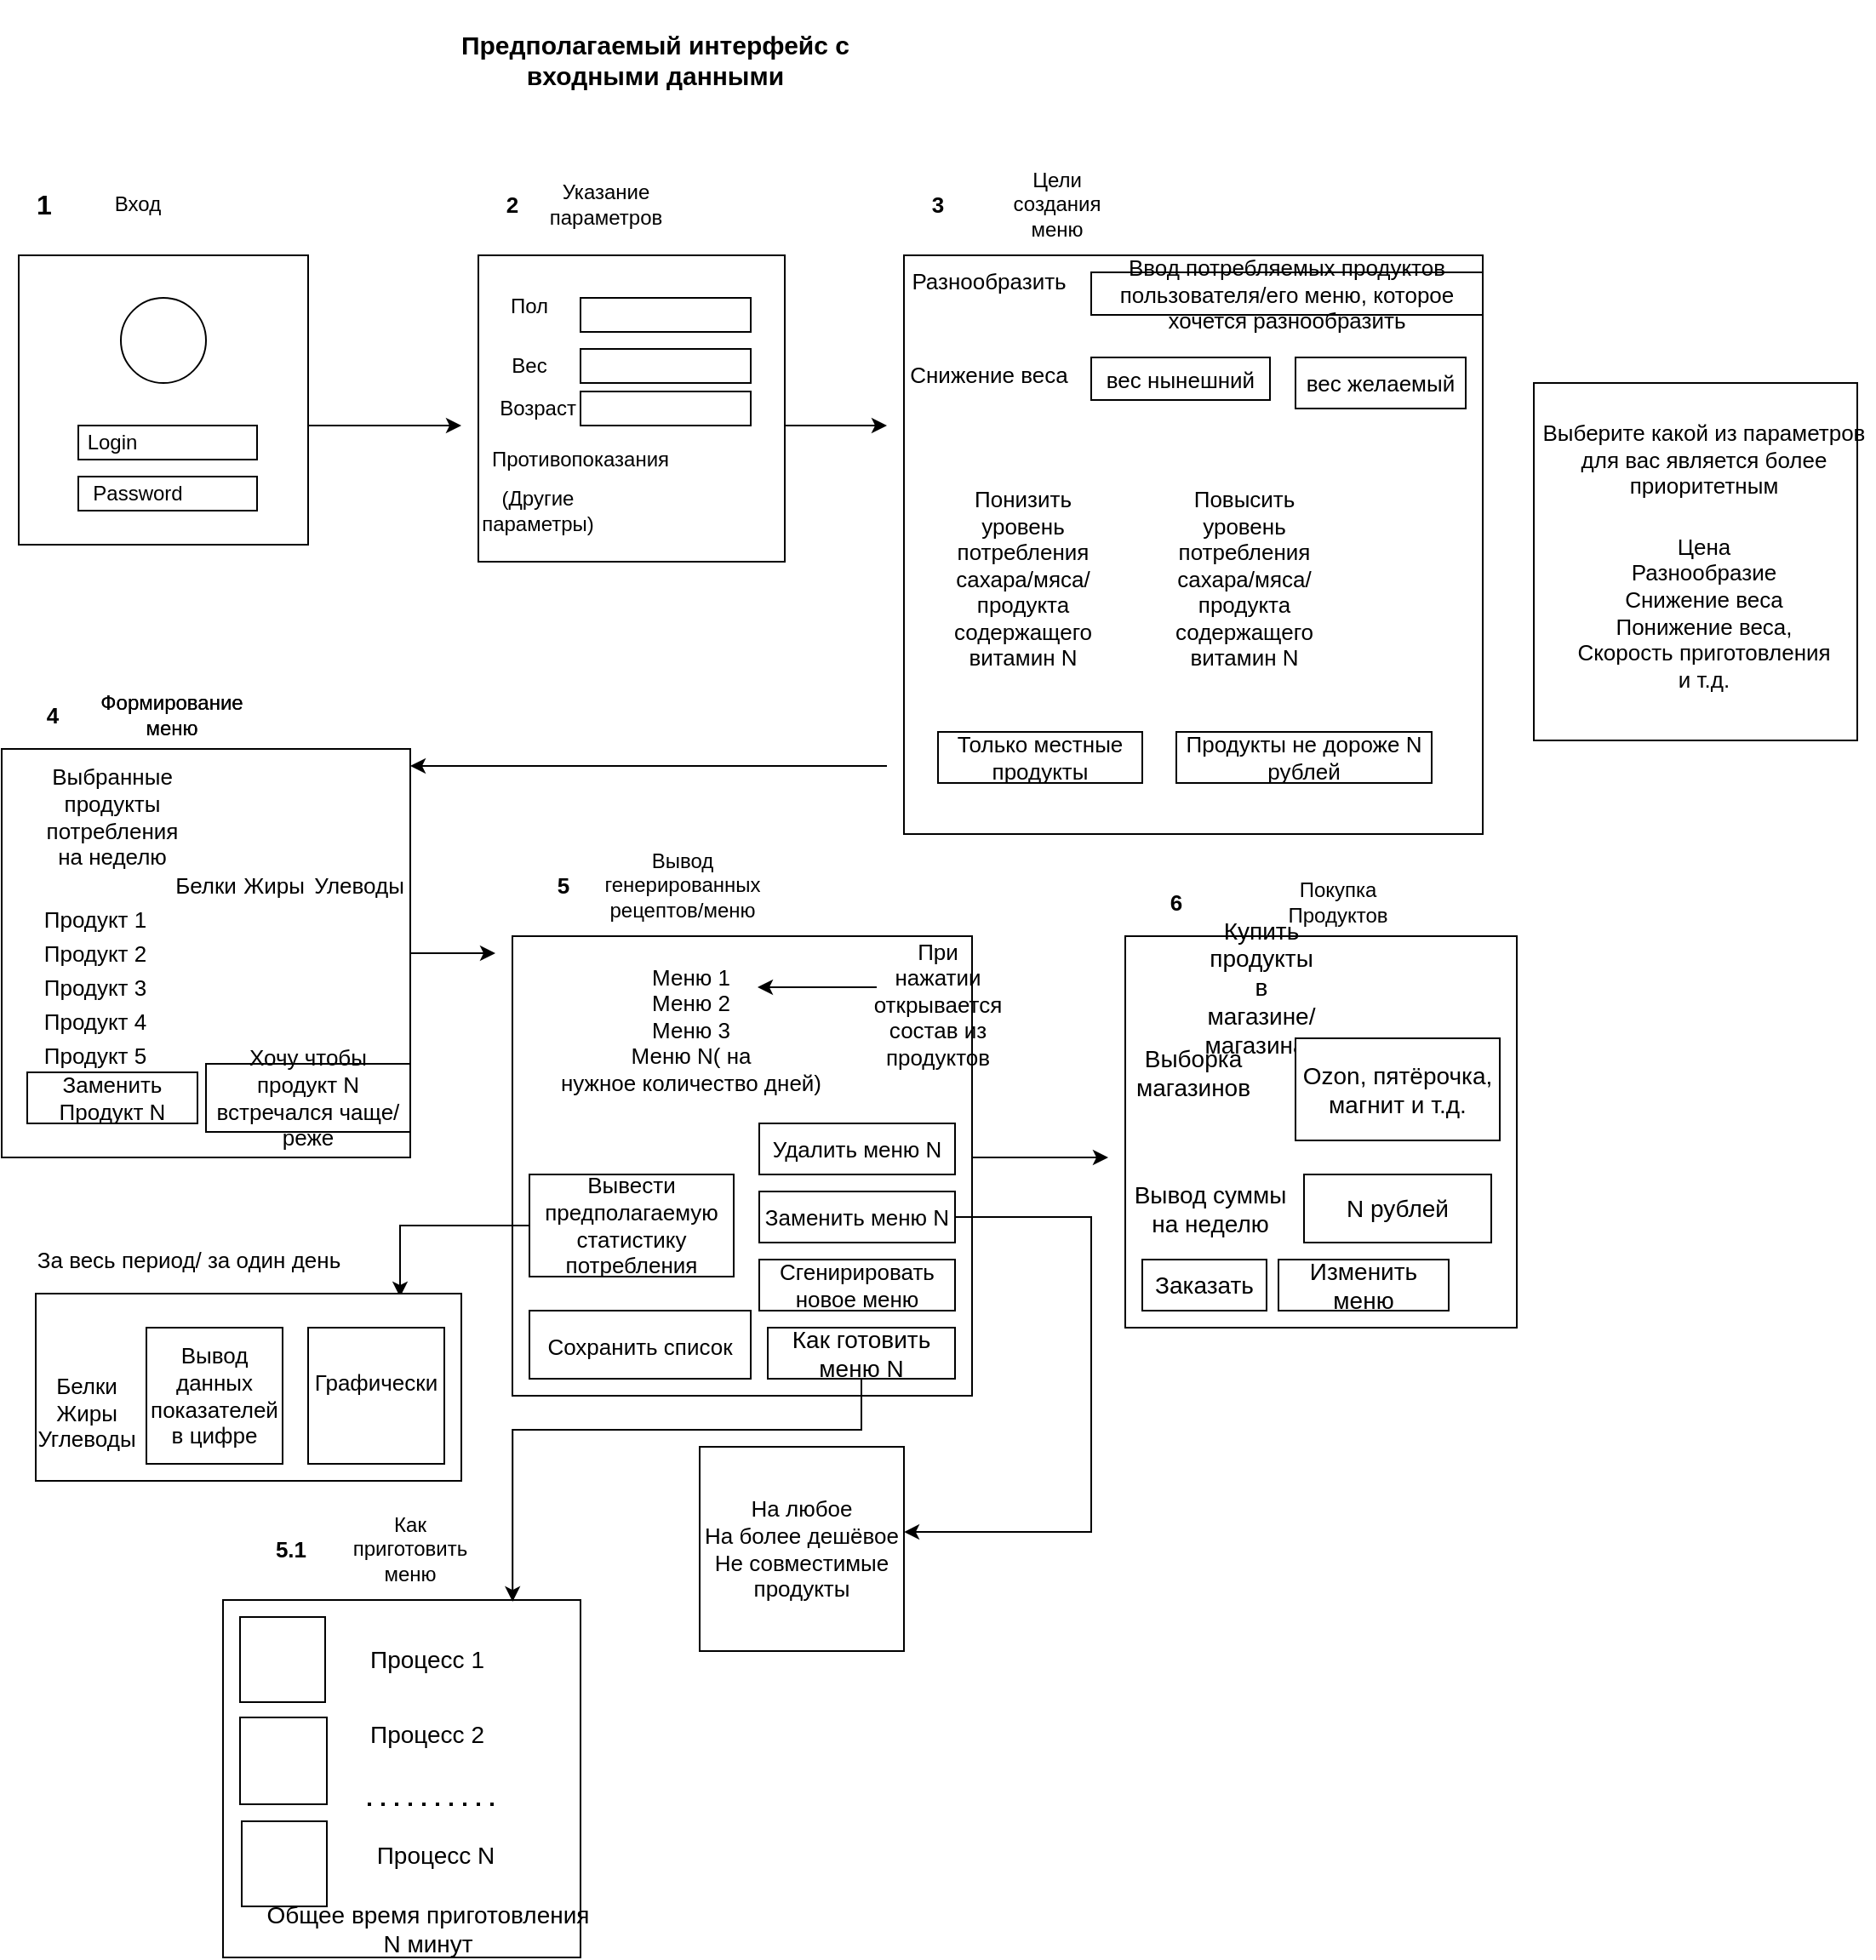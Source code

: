 <mxfile version="13.6.10" type="github"><diagram id="qSeD7BWFxIaJX6zJOmda" name="Page-1"><mxGraphModel dx="1422" dy="801" grid="1" gridSize="10" guides="1" tooltips="1" connect="1" arrows="1" fold="1" page="1" pageScale="1" pageWidth="827" pageHeight="1169" math="0" shadow="0"><root><mxCell id="0"/><mxCell id="1" parent="0"/><mxCell id="6bEzkZkyCB4shjXPlCch-1" value="" style="whiteSpace=wrap;html=1;aspect=fixed;" parent="1" vertex="1"><mxGeometry x="40" y="240" width="170" height="170" as="geometry"/></mxCell><mxCell id="6bEzkZkyCB4shjXPlCch-2" value="&lt;b&gt;&lt;font style=&quot;font-size: 15px&quot;&gt;Предполагаемый интерфейс с входными данными&lt;br&gt;&lt;/font&gt;&lt;/b&gt;" style="text;html=1;strokeColor=none;fillColor=none;align=center;verticalAlign=middle;whiteSpace=wrap;rounded=0;" parent="1" vertex="1"><mxGeometry x="284" y="90" width="260" height="70" as="geometry"/></mxCell><mxCell id="6bEzkZkyCB4shjXPlCch-3" value="" style="ellipse;whiteSpace=wrap;html=1;aspect=fixed;" parent="1" vertex="1"><mxGeometry x="100" y="265" width="50" height="50" as="geometry"/></mxCell><mxCell id="6bEzkZkyCB4shjXPlCch-4" value="" style="rounded=0;whiteSpace=wrap;html=1;" parent="1" vertex="1"><mxGeometry x="75" y="370" width="105" height="20" as="geometry"/></mxCell><mxCell id="6bEzkZkyCB4shjXPlCch-5" value="" style="rounded=0;whiteSpace=wrap;html=1;" parent="1" vertex="1"><mxGeometry x="75" y="340" width="105" height="20" as="geometry"/></mxCell><mxCell id="6bEzkZkyCB4shjXPlCch-7" value="Вход" style="text;html=1;strokeColor=none;fillColor=none;align=center;verticalAlign=middle;whiteSpace=wrap;rounded=0;" parent="1" vertex="1"><mxGeometry x="90" y="200" width="40" height="20" as="geometry"/></mxCell><mxCell id="6bEzkZkyCB4shjXPlCch-10" value="Login" style="text;html=1;strokeColor=none;fillColor=none;align=center;verticalAlign=middle;whiteSpace=wrap;rounded=0;" parent="1" vertex="1"><mxGeometry x="75" y="340" width="40" height="20" as="geometry"/></mxCell><mxCell id="6bEzkZkyCB4shjXPlCch-11" value="Password" style="text;html=1;strokeColor=none;fillColor=none;align=center;verticalAlign=middle;whiteSpace=wrap;rounded=0;" parent="1" vertex="1"><mxGeometry x="90" y="370" width="40" height="20" as="geometry"/></mxCell><mxCell id="6bEzkZkyCB4shjXPlCch-13" value="" style="whiteSpace=wrap;html=1;aspect=fixed;" parent="1" vertex="1"><mxGeometry x="310" y="240" width="180" height="180" as="geometry"/></mxCell><mxCell id="6bEzkZkyCB4shjXPlCch-14" value="" style="endArrow=classic;html=1;fontStyle=1;fontSize=18;" parent="1" edge="1"><mxGeometry width="50" height="50" relative="1" as="geometry"><mxPoint x="210" y="340" as="sourcePoint"/><mxPoint x="300" y="340" as="targetPoint"/></mxGeometry></mxCell><mxCell id="6bEzkZkyCB4shjXPlCch-15" value="&lt;font size=&quot;1&quot;&gt;&lt;b style=&quot;font-size: 16px&quot;&gt;1&lt;/b&gt;&lt;/font&gt;" style="text;html=1;strokeColor=none;fillColor=none;align=center;verticalAlign=middle;whiteSpace=wrap;rounded=0;" parent="1" vertex="1"><mxGeometry x="35" y="200" width="40" height="20" as="geometry"/></mxCell><mxCell id="6bEzkZkyCB4shjXPlCch-16" value="Указание параметров" style="text;html=1;strokeColor=none;fillColor=none;align=center;verticalAlign=middle;whiteSpace=wrap;rounded=0;" parent="1" vertex="1"><mxGeometry x="365" y="200" width="40" height="20" as="geometry"/></mxCell><mxCell id="6bEzkZkyCB4shjXPlCch-17" value="&lt;span style=&quot;font-size: 13px;&quot;&gt;2&lt;/span&gt;" style="text;html=1;strokeColor=none;fillColor=none;align=center;verticalAlign=middle;whiteSpace=wrap;rounded=0;fontSize=13;fontStyle=1" parent="1" vertex="1"><mxGeometry x="310" y="200" width="40" height="20" as="geometry"/></mxCell><mxCell id="6bEzkZkyCB4shjXPlCch-18" value="Пол" style="text;html=1;strokeColor=none;fillColor=none;align=center;verticalAlign=middle;whiteSpace=wrap;rounded=0;" parent="1" vertex="1"><mxGeometry x="320" y="260" width="40" height="20" as="geometry"/></mxCell><mxCell id="6bEzkZkyCB4shjXPlCch-19" value="Вес" style="text;html=1;strokeColor=none;fillColor=none;align=center;verticalAlign=middle;whiteSpace=wrap;rounded=0;" parent="1" vertex="1"><mxGeometry x="320" y="295" width="40" height="20" as="geometry"/></mxCell><mxCell id="6bEzkZkyCB4shjXPlCch-20" value="Возраст" style="text;html=1;strokeColor=none;fillColor=none;align=center;verticalAlign=middle;whiteSpace=wrap;rounded=0;" parent="1" vertex="1"><mxGeometry x="325" y="320" width="40" height="20" as="geometry"/></mxCell><mxCell id="6bEzkZkyCB4shjXPlCch-21" value="Противопоказания" style="text;html=1;strokeColor=none;fillColor=none;align=center;verticalAlign=middle;whiteSpace=wrap;rounded=0;" parent="1" vertex="1"><mxGeometry x="350" y="350" width="40" height="20" as="geometry"/></mxCell><mxCell id="6bEzkZkyCB4shjXPlCch-22" value="(Другие параметры)" style="text;html=1;strokeColor=none;fillColor=none;align=center;verticalAlign=middle;whiteSpace=wrap;rounded=0;" parent="1" vertex="1"><mxGeometry x="325" y="380" width="40" height="20" as="geometry"/></mxCell><mxCell id="6bEzkZkyCB4shjXPlCch-23" value="" style="rounded=0;whiteSpace=wrap;html=1;" parent="1" vertex="1"><mxGeometry x="370" y="265" width="100" height="20" as="geometry"/></mxCell><mxCell id="6bEzkZkyCB4shjXPlCch-25" value="" style="rounded=0;whiteSpace=wrap;html=1;" parent="1" vertex="1"><mxGeometry x="370" y="265" width="100" height="20" as="geometry"/></mxCell><mxCell id="6bEzkZkyCB4shjXPlCch-26" value="" style="rounded=0;whiteSpace=wrap;html=1;" parent="1" vertex="1"><mxGeometry x="370" y="295" width="100" height="20" as="geometry"/></mxCell><mxCell id="6bEzkZkyCB4shjXPlCch-27" value="" style="rounded=0;whiteSpace=wrap;html=1;" parent="1" vertex="1"><mxGeometry x="370" y="320" width="100" height="20" as="geometry"/></mxCell><mxCell id="6bEzkZkyCB4shjXPlCch-28" value="" style="endArrow=classic;html=1;fontSize=13;" parent="1" edge="1"><mxGeometry width="50" height="50" relative="1" as="geometry"><mxPoint x="490" y="340" as="sourcePoint"/><mxPoint x="550" y="340" as="targetPoint"/></mxGeometry></mxCell><mxCell id="6bEzkZkyCB4shjXPlCch-29" value="" style="whiteSpace=wrap;html=1;aspect=fixed;fontSize=13;" parent="1" vertex="1"><mxGeometry x="560" y="240" width="340" height="340" as="geometry"/></mxCell><mxCell id="6bEzkZkyCB4shjXPlCch-31" value="Цели создания меню" style="text;html=1;strokeColor=none;fillColor=none;align=center;verticalAlign=middle;whiteSpace=wrap;rounded=0;" parent="1" vertex="1"><mxGeometry x="610" y="200" width="80" height="20" as="geometry"/></mxCell><mxCell id="6bEzkZkyCB4shjXPlCch-32" value="3" style="text;html=1;strokeColor=none;fillColor=none;align=center;verticalAlign=middle;whiteSpace=wrap;rounded=0;fontSize=13;fontStyle=1" parent="1" vertex="1"><mxGeometry x="560" y="200" width="40" height="20" as="geometry"/></mxCell><mxCell id="6bEzkZkyCB4shjXPlCch-34" value="Разнообразить" style="text;html=1;strokeColor=none;fillColor=none;align=center;verticalAlign=middle;whiteSpace=wrap;rounded=0;fontSize=13;" parent="1" vertex="1"><mxGeometry x="590" y="245" width="40" height="20" as="geometry"/></mxCell><mxCell id="6bEzkZkyCB4shjXPlCch-35" value="Снижение веса" style="text;html=1;strokeColor=none;fillColor=none;align=center;verticalAlign=middle;whiteSpace=wrap;rounded=0;fontSize=13;" parent="1" vertex="1"><mxGeometry x="560" y="300" width="100" height="20" as="geometry"/></mxCell><mxCell id="6bEzkZkyCB4shjXPlCch-36" value="Понизить уровень потребления сахара/мяса/продукта содержащего витамин N" style="text;html=1;strokeColor=none;fillColor=none;align=center;verticalAlign=middle;whiteSpace=wrap;rounded=0;fontSize=13;" parent="1" vertex="1"><mxGeometry x="610" y="420" width="40" height="20" as="geometry"/></mxCell><mxCell id="6bEzkZkyCB4shjXPlCch-37" value="Ввод потребляемых продуктов пользователя/его меню, которое хочется разнообразить" style="rounded=0;whiteSpace=wrap;html=1;fontSize=13;" parent="1" vertex="1"><mxGeometry x="670" y="250" width="230" height="25" as="geometry"/></mxCell><mxCell id="6bEzkZkyCB4shjXPlCch-39" value="вес нынешний" style="rounded=0;whiteSpace=wrap;html=1;fontSize=13;" parent="1" vertex="1"><mxGeometry x="670" y="300" width="105" height="25" as="geometry"/></mxCell><mxCell id="6bEzkZkyCB4shjXPlCch-40" value="вес желаемый" style="rounded=0;whiteSpace=wrap;html=1;fontSize=13;" parent="1" vertex="1"><mxGeometry x="790" y="300" width="100" height="30" as="geometry"/></mxCell><mxCell id="6bEzkZkyCB4shjXPlCch-42" value="Повысить уровень потребления сахара/мяса/продукта содержащего витамин N" style="text;html=1;strokeColor=none;fillColor=none;align=center;verticalAlign=middle;whiteSpace=wrap;rounded=0;fontSize=13;" parent="1" vertex="1"><mxGeometry x="740" y="420" width="40" height="20" as="geometry"/></mxCell><mxCell id="6bEzkZkyCB4shjXPlCch-43" value="" style="whiteSpace=wrap;html=1;aspect=fixed;fontSize=13;" parent="1" vertex="1"><mxGeometry x="30" y="530" width="240" height="240" as="geometry"/></mxCell><mxCell id="6bEzkZkyCB4shjXPlCch-45" value="Формирование меню" style="text;html=1;strokeColor=none;fillColor=none;align=center;verticalAlign=middle;whiteSpace=wrap;rounded=0;" parent="1" vertex="1"><mxGeometry x="110" y="500" width="40" height="20" as="geometry"/></mxCell><mxCell id="6bEzkZkyCB4shjXPlCch-46" value="4" style="text;html=1;strokeColor=none;fillColor=none;align=center;verticalAlign=middle;whiteSpace=wrap;rounded=0;fontSize=13;fontStyle=1" parent="1" vertex="1"><mxGeometry x="40" y="500" width="40" height="20" as="geometry"/></mxCell><mxCell id="6bEzkZkyCB4shjXPlCch-47" value="" style="endArrow=classic;html=1;fontSize=13;" parent="1" edge="1"><mxGeometry width="50" height="50" relative="1" as="geometry"><mxPoint x="550" y="540" as="sourcePoint"/><mxPoint x="270" y="540" as="targetPoint"/></mxGeometry></mxCell><mxCell id="6bEzkZkyCB4shjXPlCch-49" value="Выбранные продукты потребления на неделю " style="text;html=1;strokeColor=none;fillColor=none;align=center;verticalAlign=middle;whiteSpace=wrap;rounded=0;fontSize=13;" parent="1" vertex="1"><mxGeometry x="75" y="560" width="40" height="20" as="geometry"/></mxCell><mxCell id="6bEzkZkyCB4shjXPlCch-51" value="Продукт 1" style="text;html=1;strokeColor=none;fillColor=none;align=center;verticalAlign=middle;whiteSpace=wrap;rounded=0;fontSize=13;" parent="1" vertex="1"><mxGeometry x="50" y="620" width="70" height="20" as="geometry"/></mxCell><mxCell id="6bEzkZkyCB4shjXPlCch-52" value="Продукт 2" style="text;html=1;strokeColor=none;fillColor=none;align=center;verticalAlign=middle;whiteSpace=wrap;rounded=0;fontSize=13;" parent="1" vertex="1"><mxGeometry x="50" y="640" width="70" height="20" as="geometry"/></mxCell><mxCell id="6bEzkZkyCB4shjXPlCch-53" value="Продукт 3" style="text;html=1;strokeColor=none;fillColor=none;align=center;verticalAlign=middle;whiteSpace=wrap;rounded=0;fontSize=13;" parent="1" vertex="1"><mxGeometry x="50" y="660" width="70" height="20" as="geometry"/></mxCell><mxCell id="6bEzkZkyCB4shjXPlCch-54" value="Продукт 4" style="text;html=1;strokeColor=none;fillColor=none;align=center;verticalAlign=middle;whiteSpace=wrap;rounded=0;fontSize=13;" parent="1" vertex="1"><mxGeometry x="50" y="680" width="70" height="20" as="geometry"/></mxCell><mxCell id="6bEzkZkyCB4shjXPlCch-55" value="Продукт 5" style="text;html=1;strokeColor=none;fillColor=none;align=center;verticalAlign=middle;whiteSpace=wrap;rounded=0;fontSize=13;" parent="1" vertex="1"><mxGeometry x="50" y="700" width="70" height="20" as="geometry"/></mxCell><mxCell id="6bEzkZkyCB4shjXPlCch-56" value="Белки" style="text;html=1;strokeColor=none;fillColor=none;align=center;verticalAlign=middle;whiteSpace=wrap;rounded=0;fontSize=13;" parent="1" vertex="1"><mxGeometry x="130" y="600" width="40" height="20" as="geometry"/></mxCell><mxCell id="6bEzkZkyCB4shjXPlCch-57" value="Жиры" style="text;html=1;strokeColor=none;fillColor=none;align=center;verticalAlign=middle;whiteSpace=wrap;rounded=0;fontSize=13;" parent="1" vertex="1"><mxGeometry x="170" y="600" width="40" height="20" as="geometry"/></mxCell><mxCell id="6bEzkZkyCB4shjXPlCch-58" value="Улеводы" style="text;html=1;strokeColor=none;fillColor=none;align=center;verticalAlign=middle;whiteSpace=wrap;rounded=0;fontSize=13;" parent="1" vertex="1"><mxGeometry x="220" y="600" width="40" height="20" as="geometry"/></mxCell><mxCell id="6bEzkZkyCB4shjXPlCch-61" value="Заменить Продукт N" style="rounded=0;whiteSpace=wrap;html=1;fontSize=13;" parent="1" vertex="1"><mxGeometry x="45" y="720" width="100" height="30" as="geometry"/></mxCell><mxCell id="6bEzkZkyCB4shjXPlCch-62" value="Хочу чтобы продукт N встречался чаще/реже" style="rounded=0;whiteSpace=wrap;html=1;fontSize=13;" parent="1" vertex="1"><mxGeometry x="150" y="715" width="120" height="40" as="geometry"/></mxCell><mxCell id="6bEzkZkyCB4shjXPlCch-63" value="" style="whiteSpace=wrap;html=1;aspect=fixed;fontSize=13;" parent="1" vertex="1"><mxGeometry x="330" y="640" width="270" height="270" as="geometry"/></mxCell><mxCell id="6bEzkZkyCB4shjXPlCch-65" value="Вывод генерированных рецептов/меню" style="text;html=1;strokeColor=none;fillColor=none;align=center;verticalAlign=middle;whiteSpace=wrap;rounded=0;" parent="1" vertex="1"><mxGeometry x="410" y="600" width="40" height="20" as="geometry"/></mxCell><mxCell id="6bEzkZkyCB4shjXPlCch-66" value="5" style="text;html=1;strokeColor=none;fillColor=none;align=center;verticalAlign=middle;whiteSpace=wrap;rounded=0;fontSize=13;fontStyle=1" parent="1" vertex="1"><mxGeometry x="340" y="600" width="40" height="20" as="geometry"/></mxCell><mxCell id="6bEzkZkyCB4shjXPlCch-67" value="Только местные продукты" style="rounded=0;whiteSpace=wrap;html=1;fontSize=13;" parent="1" vertex="1"><mxGeometry x="580" y="520" width="120" height="30" as="geometry"/></mxCell><mxCell id="6bEzkZkyCB4shjXPlCch-68" value="Продукты не дороже N рублей" style="rounded=0;whiteSpace=wrap;html=1;fontSize=13;" parent="1" vertex="1"><mxGeometry x="720" y="520" width="150" height="30" as="geometry"/></mxCell><mxCell id="6bEzkZkyCB4shjXPlCch-69" value="" style="rounded=0;whiteSpace=wrap;html=1;fontSize=13;" parent="1" vertex="1"><mxGeometry x="930" y="315" width="190" height="210" as="geometry"/></mxCell><mxCell id="6bEzkZkyCB4shjXPlCch-70" value="Выберите какой из параметров для вас является более приоритетным" style="text;html=1;strokeColor=none;fillColor=none;align=center;verticalAlign=middle;whiteSpace=wrap;rounded=0;fontSize=13;" parent="1" vertex="1"><mxGeometry x="930" y="350" width="200" height="20" as="geometry"/></mxCell><mxCell id="6bEzkZkyCB4shjXPlCch-71" value="&lt;div&gt;Цена&lt;/div&gt;&lt;div&gt;Разнообразие&lt;/div&gt;&lt;div&gt;Снижение веса&lt;/div&gt;&lt;div&gt;Понижение веса, &lt;br&gt;&lt;/div&gt;&lt;div&gt;Скорость приготовления&lt;br&gt;&lt;/div&gt;&lt;div&gt;и т.д.&lt;br&gt;&lt;/div&gt;" style="text;html=1;strokeColor=none;fillColor=none;align=center;verticalAlign=middle;whiteSpace=wrap;rounded=0;fontSize=13;" parent="1" vertex="1"><mxGeometry x="950" y="440" width="160" height="20" as="geometry"/></mxCell><mxCell id="6bEzkZkyCB4shjXPlCch-72" value="" style="endArrow=classic;html=1;fontSize=13;" parent="1" source="6bEzkZkyCB4shjXPlCch-43" edge="1"><mxGeometry width="50" height="50" relative="1" as="geometry"><mxPoint x="270" y="700" as="sourcePoint"/><mxPoint x="320" y="650" as="targetPoint"/></mxGeometry></mxCell><mxCell id="6bEzkZkyCB4shjXPlCch-73" value="&lt;div&gt;Меню 1&lt;/div&gt;&lt;div&gt;Меню 2&lt;/div&gt;&lt;div&gt;Меню 3&lt;/div&gt;&lt;div&gt;Меню N( на&lt;/div&gt;&lt;div&gt;нужное количество дней)&lt;br&gt;&lt;/div&gt;" style="text;html=1;strokeColor=none;fillColor=none;align=center;verticalAlign=middle;whiteSpace=wrap;rounded=0;fontSize=13;" parent="1" vertex="1"><mxGeometry x="300" y="620" width="270" height="150" as="geometry"/></mxCell><mxCell id="6bEzkZkyCB4shjXPlCch-81" style="edgeStyle=orthogonalEdgeStyle;rounded=0;orthogonalLoop=1;jettySize=auto;html=1;entryX=0.856;entryY=0.018;entryDx=0;entryDy=0;entryPerimeter=0;fontSize=13;" parent="1" source="6bEzkZkyCB4shjXPlCch-75" target="6bEzkZkyCB4shjXPlCch-78" edge="1"><mxGeometry relative="1" as="geometry"/></mxCell><mxCell id="6bEzkZkyCB4shjXPlCch-75" value="Вывести предполагаемую статистику потребления" style="rounded=0;whiteSpace=wrap;html=1;fontSize=13;" parent="1" vertex="1"><mxGeometry x="340" y="780" width="120" height="60" as="geometry"/></mxCell><mxCell id="6bEzkZkyCB4shjXPlCch-78" value="" style="rounded=0;whiteSpace=wrap;html=1;fontSize=13;" parent="1" vertex="1"><mxGeometry x="50" y="850" width="250" height="110" as="geometry"/></mxCell><mxCell id="6bEzkZkyCB4shjXPlCch-79" value="За весь период/ за один день" style="text;html=1;strokeColor=none;fillColor=none;align=center;verticalAlign=middle;whiteSpace=wrap;rounded=0;fontSize=13;" parent="1" vertex="1"><mxGeometry x="45" y="820" width="190" height="20" as="geometry"/></mxCell><mxCell id="6bEzkZkyCB4shjXPlCch-83" value="&lt;div&gt;Белки Жиры&lt;/div&gt;&lt;div&gt;Углеводы&lt;br&gt;&lt;/div&gt;" style="text;html=1;strokeColor=none;fillColor=none;align=center;verticalAlign=middle;whiteSpace=wrap;rounded=0;fontSize=13;" parent="1" vertex="1"><mxGeometry x="60" y="910" width="40" height="20" as="geometry"/></mxCell><mxCell id="6bEzkZkyCB4shjXPlCch-85" value="Вывод данных показателей в цифре" style="whiteSpace=wrap;html=1;aspect=fixed;fontSize=13;" parent="1" vertex="1"><mxGeometry x="115" y="870" width="80" height="80" as="geometry"/></mxCell><mxCell id="6bEzkZkyCB4shjXPlCch-86" value="&lt;div&gt;Графически&lt;/div&gt;&lt;div&gt;&lt;br&gt;&lt;/div&gt;" style="whiteSpace=wrap;html=1;aspect=fixed;fontSize=13;" parent="1" vertex="1"><mxGeometry x="210" y="870" width="80" height="80" as="geometry"/></mxCell><mxCell id="6bEzkZkyCB4shjXPlCch-88" value="" style="endArrow=classic;html=1;fontSize=13;" parent="1" edge="1"><mxGeometry width="50" height="50" relative="1" as="geometry"><mxPoint x="544" y="670" as="sourcePoint"/><mxPoint x="474" y="670" as="targetPoint"/></mxGeometry></mxCell><mxCell id="6bEzkZkyCB4shjXPlCch-89" value="При нажатии открывается состав из продуктов " style="text;html=1;strokeColor=none;fillColor=none;align=center;verticalAlign=middle;whiteSpace=wrap;rounded=0;fontSize=13;" parent="1" vertex="1"><mxGeometry x="560" y="670" width="40" height="20" as="geometry"/></mxCell><mxCell id="6bEzkZkyCB4shjXPlCch-90" value="Удалить меню N" style="rounded=0;whiteSpace=wrap;html=1;fontSize=13;" parent="1" vertex="1"><mxGeometry x="475" y="750" width="115" height="30" as="geometry"/></mxCell><mxCell id="6bEzkZkyCB4shjXPlCch-102" style="edgeStyle=orthogonalEdgeStyle;rounded=0;orthogonalLoop=1;jettySize=auto;html=1;entryX=1;entryY=0.417;entryDx=0;entryDy=0;entryPerimeter=0;fontSize=13;" parent="1" source="6bEzkZkyCB4shjXPlCch-91" target="6bEzkZkyCB4shjXPlCch-101" edge="1"><mxGeometry relative="1" as="geometry"><Array as="points"><mxPoint x="670" y="805"/><mxPoint x="670" y="990"/></Array></mxGeometry></mxCell><mxCell id="6bEzkZkyCB4shjXPlCch-91" value="Заменить меню N" style="rounded=0;whiteSpace=wrap;html=1;fontSize=13;" parent="1" vertex="1"><mxGeometry x="475" y="790" width="115" height="30" as="geometry"/></mxCell><mxCell id="6bEzkZkyCB4shjXPlCch-92" value="Cгенирировать новое меню " style="rounded=0;whiteSpace=wrap;html=1;fontSize=13;" parent="1" vertex="1"><mxGeometry x="475" y="830" width="115" height="30" as="geometry"/></mxCell><mxCell id="6bEzkZkyCB4shjXPlCch-93" value="" style="whiteSpace=wrap;html=1;aspect=fixed;fontSize=13;" parent="1" vertex="1"><mxGeometry x="690" y="640" width="230" height="230" as="geometry"/></mxCell><mxCell id="6bEzkZkyCB4shjXPlCch-95" value="" style="endArrow=classic;html=1;fontSize=13;" parent="1" edge="1"><mxGeometry width="50" height="50" relative="1" as="geometry"><mxPoint x="600" y="770" as="sourcePoint"/><mxPoint x="680" y="770" as="targetPoint"/></mxGeometry></mxCell><mxCell id="6bEzkZkyCB4shjXPlCch-96" value="Формирование меню" style="text;html=1;strokeColor=none;fillColor=none;align=center;verticalAlign=middle;whiteSpace=wrap;rounded=0;" parent="1" vertex="1"><mxGeometry x="110" y="500" width="40" height="20" as="geometry"/></mxCell><mxCell id="6bEzkZkyCB4shjXPlCch-97" value="Покупка Продуктов" style="text;html=1;strokeColor=none;fillColor=none;align=center;verticalAlign=middle;whiteSpace=wrap;rounded=0;" parent="1" vertex="1"><mxGeometry x="795" y="610" width="40" height="20" as="geometry"/></mxCell><mxCell id="6bEzkZkyCB4shjXPlCch-98" value="6" style="text;html=1;strokeColor=none;fillColor=none;align=center;verticalAlign=middle;whiteSpace=wrap;rounded=0;fontSize=13;fontStyle=1" parent="1" vertex="1"><mxGeometry x="700" y="610" width="40" height="20" as="geometry"/></mxCell><mxCell id="6bEzkZkyCB4shjXPlCch-101" value="&lt;div&gt;На любое &lt;br&gt;&lt;/div&gt;&lt;div&gt;На более дешёвое&lt;/div&gt;&lt;div&gt;Не совместимые продукты&lt;br&gt;&lt;/div&gt;" style="whiteSpace=wrap;html=1;aspect=fixed;fontSize=13;" parent="1" vertex="1"><mxGeometry x="440" y="940" width="120" height="120" as="geometry"/></mxCell><mxCell id="6bEzkZkyCB4shjXPlCch-103" value="&lt;font style=&quot;font-size: 13px&quot;&gt;Сохранить список&lt;/font&gt;" style="rounded=0;whiteSpace=wrap;html=1;fontSize=18;" parent="1" vertex="1"><mxGeometry x="340" y="860" width="130" height="40" as="geometry"/></mxCell><mxCell id="6bEzkZkyCB4shjXPlCch-104" value="Купить продукты в магазине/магазинах" style="text;html=1;strokeColor=none;fillColor=none;align=center;verticalAlign=middle;whiteSpace=wrap;rounded=0;fontSize=14;" parent="1" vertex="1"><mxGeometry x="750" y="660" width="40" height="20" as="geometry"/></mxCell><mxCell id="6bEzkZkyCB4shjXPlCch-105" value="Выборка магазинов" style="text;html=1;strokeColor=none;fillColor=none;align=center;verticalAlign=middle;whiteSpace=wrap;rounded=0;fontSize=14;" parent="1" vertex="1"><mxGeometry x="710" y="710" width="40" height="20" as="geometry"/></mxCell><mxCell id="6bEzkZkyCB4shjXPlCch-106" value="Оzon, пятёрочка, магнит и т.д." style="rounded=0;whiteSpace=wrap;html=1;fontSize=14;" parent="1" vertex="1"><mxGeometry x="790" y="700" width="120" height="60" as="geometry"/></mxCell><mxCell id="6bEzkZkyCB4shjXPlCch-107" value="Вывод суммы на неделю" style="text;html=1;strokeColor=none;fillColor=none;align=center;verticalAlign=middle;whiteSpace=wrap;rounded=0;fontSize=14;" parent="1" vertex="1"><mxGeometry x="690" y="800" width="100" as="geometry"/></mxCell><mxCell id="6bEzkZkyCB4shjXPlCch-108" value="N рублей" style="rounded=0;whiteSpace=wrap;html=1;fontSize=14;" parent="1" vertex="1"><mxGeometry x="795" y="780" width="110" height="40" as="geometry"/></mxCell><mxCell id="6bEzkZkyCB4shjXPlCch-109" value="Заказать" style="rounded=0;whiteSpace=wrap;html=1;fontSize=14;" parent="1" vertex="1"><mxGeometry x="700" y="830" width="73" height="30" as="geometry"/></mxCell><mxCell id="6bEzkZkyCB4shjXPlCch-110" value="Изменить меню" style="rounded=0;whiteSpace=wrap;html=1;fontSize=14;" parent="1" vertex="1"><mxGeometry x="780" y="830" width="100" height="30" as="geometry"/></mxCell><mxCell id="6bEzkZkyCB4shjXPlCch-111" value="" style="whiteSpace=wrap;html=1;aspect=fixed;fontSize=14;" parent="1" vertex="1"><mxGeometry x="160" y="1030" width="210" height="210" as="geometry"/></mxCell><mxCell id="6bEzkZkyCB4shjXPlCch-112" value="Как приготовить меню " style="text;html=1;strokeColor=none;fillColor=none;align=center;verticalAlign=middle;whiteSpace=wrap;rounded=0;" parent="1" vertex="1"><mxGeometry x="250" y="990" width="40" height="20" as="geometry"/></mxCell><mxCell id="6bEzkZkyCB4shjXPlCch-113" value="5.1" style="text;html=1;strokeColor=none;fillColor=none;align=center;verticalAlign=middle;whiteSpace=wrap;rounded=0;fontSize=13;fontStyle=1" parent="1" vertex="1"><mxGeometry x="180" y="990" width="40" height="20" as="geometry"/></mxCell><mxCell id="6bEzkZkyCB4shjXPlCch-115" style="edgeStyle=orthogonalEdgeStyle;rounded=0;orthogonalLoop=1;jettySize=auto;html=1;entryX=0.81;entryY=0.005;entryDx=0;entryDy=0;entryPerimeter=0;fontSize=14;" parent="1" source="6bEzkZkyCB4shjXPlCch-114" target="6bEzkZkyCB4shjXPlCch-111" edge="1"><mxGeometry relative="1" as="geometry"><Array as="points"><mxPoint x="535" y="930"/><mxPoint x="330" y="930"/></Array></mxGeometry></mxCell><mxCell id="6bEzkZkyCB4shjXPlCch-114" value="Как готовить меню N" style="rounded=0;whiteSpace=wrap;html=1;fontSize=14;" parent="1" vertex="1"><mxGeometry x="480" y="870" width="110" height="30" as="geometry"/></mxCell><mxCell id="6bEzkZkyCB4shjXPlCch-116" value="" style="whiteSpace=wrap;html=1;aspect=fixed;fontSize=14;" parent="1" vertex="1"><mxGeometry x="170" y="1040" width="50" height="50" as="geometry"/></mxCell><mxCell id="6bEzkZkyCB4shjXPlCch-117" value="Процесс 1" style="text;html=1;strokeColor=none;fillColor=none;align=center;verticalAlign=middle;whiteSpace=wrap;rounded=0;fontSize=14;" parent="1" vertex="1"><mxGeometry x="245" y="1055" width="70" height="20" as="geometry"/></mxCell><mxCell id="6bEzkZkyCB4shjXPlCch-118" value="" style="whiteSpace=wrap;html=1;aspect=fixed;fontSize=14;" parent="1" vertex="1"><mxGeometry x="170" y="1099" width="51" height="51" as="geometry"/></mxCell><mxCell id="6bEzkZkyCB4shjXPlCch-119" value="Процесс 2" style="text;html=1;strokeColor=none;fillColor=none;align=center;verticalAlign=middle;whiteSpace=wrap;rounded=0;fontSize=14;" parent="1" vertex="1"><mxGeometry x="245" y="1099" width="70" height="20" as="geometry"/></mxCell><mxCell id="6bEzkZkyCB4shjXPlCch-120" value="" style="whiteSpace=wrap;html=1;aspect=fixed;fontSize=14;" parent="1" vertex="1"><mxGeometry x="171" y="1160" width="50" height="50" as="geometry"/></mxCell><mxCell id="6bEzkZkyCB4shjXPlCch-121" value="Процесс N" style="text;html=1;strokeColor=none;fillColor=none;align=center;verticalAlign=middle;whiteSpace=wrap;rounded=0;fontSize=14;" parent="1" vertex="1"><mxGeometry x="240" y="1170" width="90" height="20" as="geometry"/></mxCell><mxCell id="6bEzkZkyCB4shjXPlCch-122" value="Общее время приготовления N минут" style="text;html=1;strokeColor=none;fillColor=none;align=center;verticalAlign=middle;whiteSpace=wrap;rounded=0;fontSize=14;" parent="1" vertex="1"><mxGeometry x="182.5" y="1220" width="195" height="5" as="geometry"/></mxCell><mxCell id="6bEzkZkyCB4shjXPlCch-123" value="" style="endArrow=none;dashed=1;html=1;dashPattern=1 3;strokeWidth=2;fontSize=14;" parent="1" edge="1"><mxGeometry width="50" height="50" relative="1" as="geometry"><mxPoint x="245" y="1150" as="sourcePoint"/><mxPoint x="325" y="1150" as="targetPoint"/></mxGeometry></mxCell></root></mxGraphModel></diagram></mxfile>